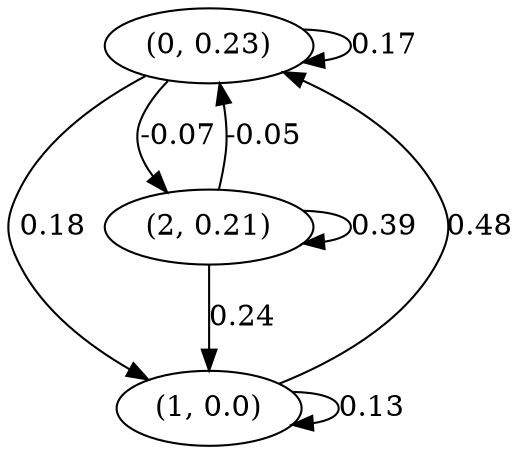digraph {
    0 [ label = "(0, 0.23)" ]
    1 [ label = "(1, 0.0)" ]
    2 [ label = "(2, 0.21)" ]
    0 -> 0 [ label = "0.17" ]
    1 -> 1 [ label = "0.13" ]
    2 -> 2 [ label = "0.39" ]
    1 -> 0 [ label = "0.48" ]
    2 -> 0 [ label = "-0.05" ]
    0 -> 1 [ label = "0.18" ]
    2 -> 1 [ label = "0.24" ]
    0 -> 2 [ label = "-0.07" ]
}


